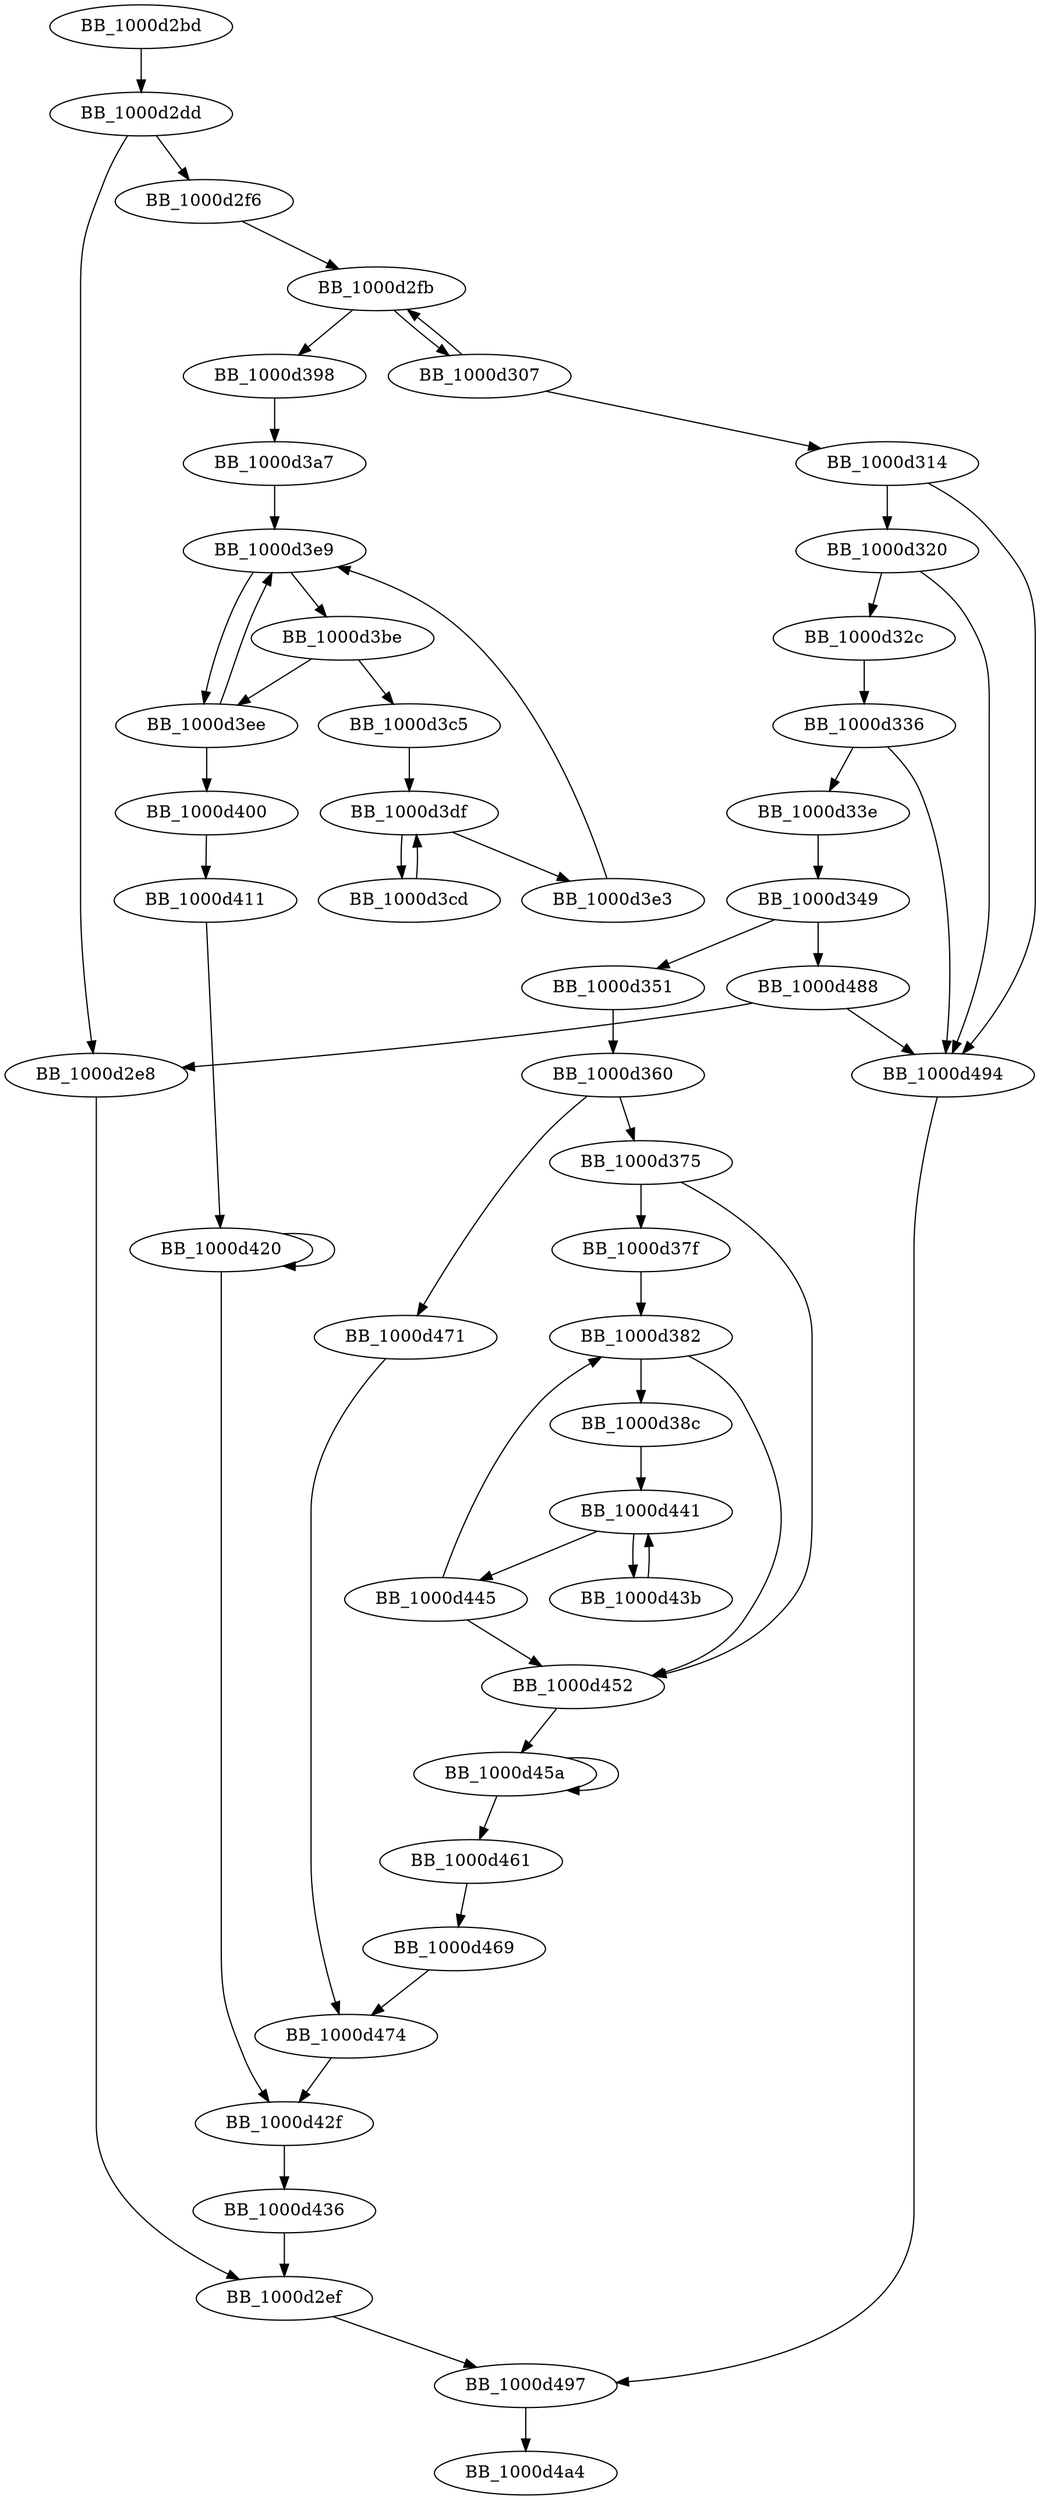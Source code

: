 DiGraph __setmbcp_nolock{
BB_1000d2bd->BB_1000d2dd
BB_1000d2dd->BB_1000d2e8
BB_1000d2dd->BB_1000d2f6
BB_1000d2e8->BB_1000d2ef
BB_1000d2ef->BB_1000d497
BB_1000d2f6->BB_1000d2fb
BB_1000d2fb->BB_1000d307
BB_1000d2fb->BB_1000d398
BB_1000d307->BB_1000d2fb
BB_1000d307->BB_1000d314
BB_1000d314->BB_1000d320
BB_1000d314->BB_1000d494
BB_1000d320->BB_1000d32c
BB_1000d320->BB_1000d494
BB_1000d32c->BB_1000d336
BB_1000d336->BB_1000d33e
BB_1000d336->BB_1000d494
BB_1000d33e->BB_1000d349
BB_1000d349->BB_1000d351
BB_1000d349->BB_1000d488
BB_1000d351->BB_1000d360
BB_1000d360->BB_1000d375
BB_1000d360->BB_1000d471
BB_1000d375->BB_1000d37f
BB_1000d375->BB_1000d452
BB_1000d37f->BB_1000d382
BB_1000d382->BB_1000d38c
BB_1000d382->BB_1000d452
BB_1000d38c->BB_1000d441
BB_1000d398->BB_1000d3a7
BB_1000d3a7->BB_1000d3e9
BB_1000d3be->BB_1000d3c5
BB_1000d3be->BB_1000d3ee
BB_1000d3c5->BB_1000d3df
BB_1000d3cd->BB_1000d3df
BB_1000d3df->BB_1000d3cd
BB_1000d3df->BB_1000d3e3
BB_1000d3e3->BB_1000d3e9
BB_1000d3e9->BB_1000d3be
BB_1000d3e9->BB_1000d3ee
BB_1000d3ee->BB_1000d3e9
BB_1000d3ee->BB_1000d400
BB_1000d400->BB_1000d411
BB_1000d411->BB_1000d420
BB_1000d420->BB_1000d420
BB_1000d420->BB_1000d42f
BB_1000d42f->BB_1000d436
BB_1000d436->BB_1000d2ef
BB_1000d43b->BB_1000d441
BB_1000d441->BB_1000d43b
BB_1000d441->BB_1000d445
BB_1000d445->BB_1000d382
BB_1000d445->BB_1000d452
BB_1000d452->BB_1000d45a
BB_1000d45a->BB_1000d45a
BB_1000d45a->BB_1000d461
BB_1000d461->BB_1000d469
BB_1000d469->BB_1000d474
BB_1000d471->BB_1000d474
BB_1000d474->BB_1000d42f
BB_1000d488->BB_1000d2e8
BB_1000d488->BB_1000d494
BB_1000d494->BB_1000d497
BB_1000d497->BB_1000d4a4
}
